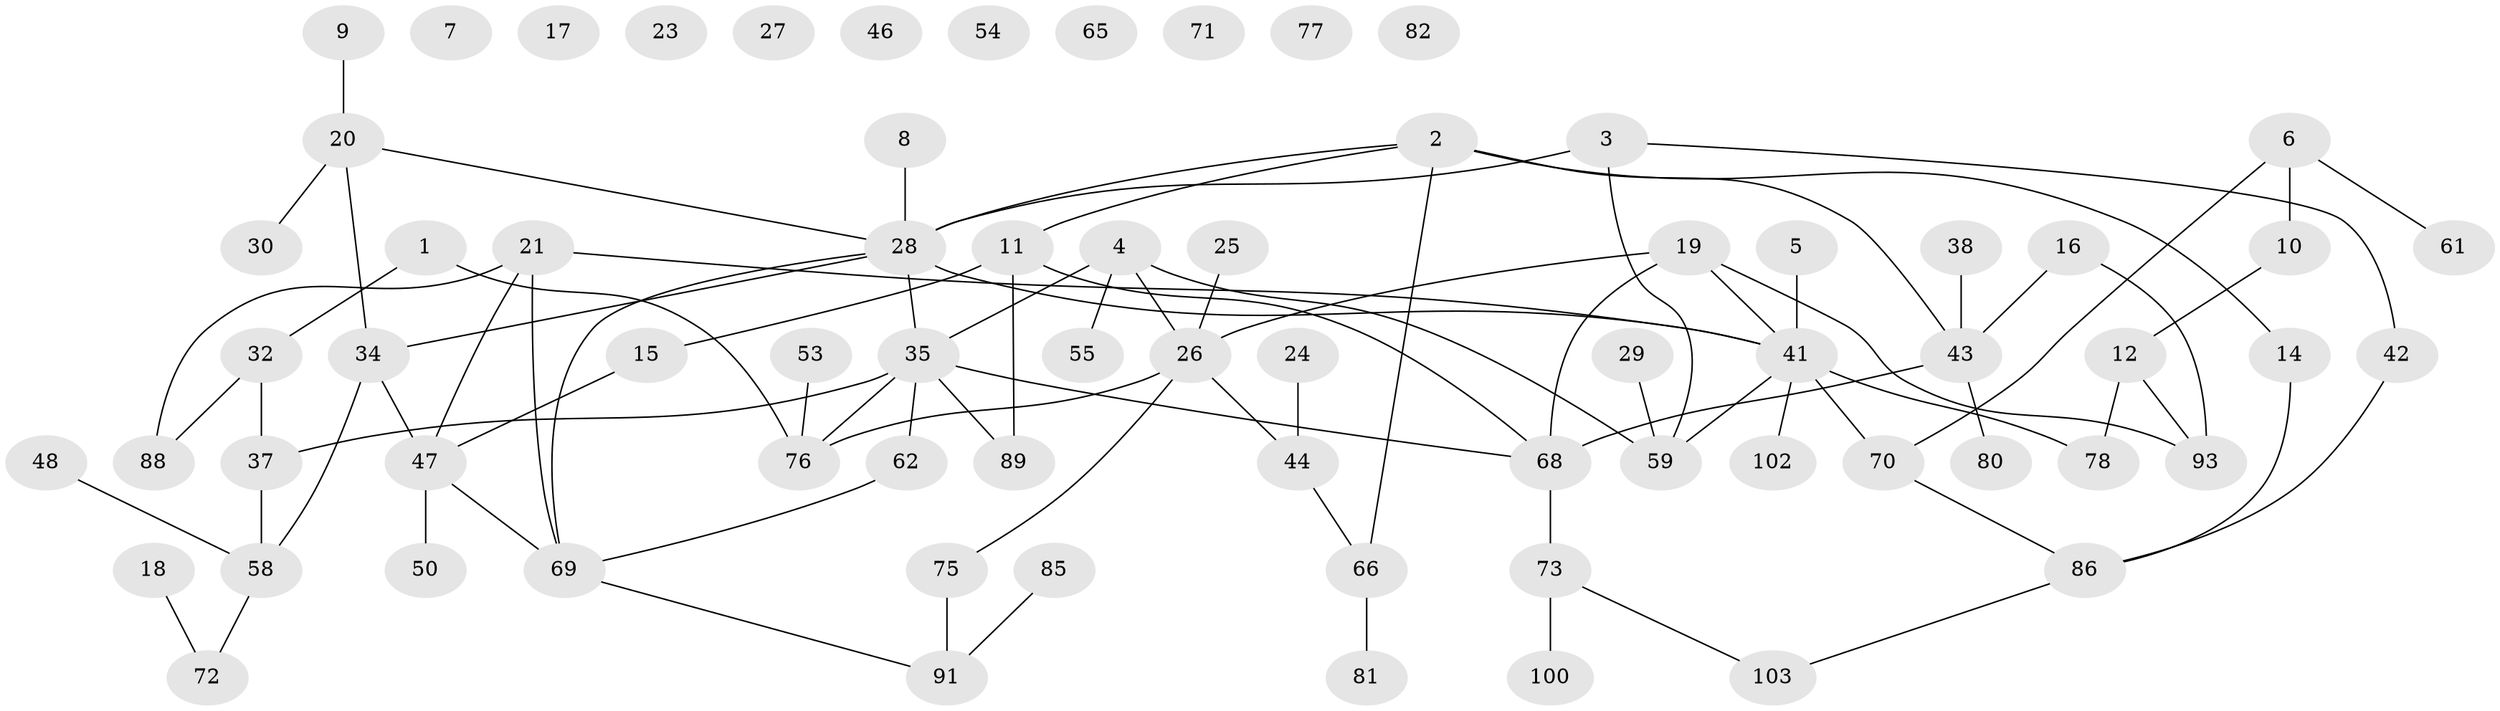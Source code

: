 // Generated by graph-tools (version 1.1) at 2025/23/03/03/25 07:23:24]
// undirected, 72 vertices, 86 edges
graph export_dot {
graph [start="1"]
  node [color=gray90,style=filled];
  1 [super="+98"];
  2 [super="+31"];
  3;
  4 [super="+96"];
  5 [super="+13"];
  6 [super="+40"];
  7;
  8;
  9;
  10;
  11 [super="+39"];
  12 [super="+63"];
  14 [super="+22"];
  15;
  16;
  17;
  18;
  19 [super="+64"];
  20 [super="+33"];
  21;
  23 [super="+87"];
  24 [super="+67"];
  25;
  26 [super="+45"];
  27;
  28 [super="+36"];
  29;
  30 [super="+51"];
  32 [super="+49"];
  34 [super="+83"];
  35 [super="+56"];
  37 [super="+52"];
  38;
  41 [super="+99"];
  42 [super="+84"];
  43 [super="+90"];
  44 [super="+60"];
  46;
  47 [super="+57"];
  48;
  50;
  53;
  54;
  55;
  58;
  59 [super="+94"];
  61;
  62;
  65;
  66 [super="+74"];
  68 [super="+79"];
  69 [super="+95"];
  70;
  71;
  72;
  73 [super="+101"];
  75;
  76;
  77;
  78;
  80;
  81;
  82;
  85;
  86;
  88;
  89 [super="+97"];
  91 [super="+92"];
  93;
  100;
  102;
  103;
  1 -- 76;
  1 -- 32;
  2 -- 11;
  2 -- 28;
  2 -- 43;
  2 -- 66;
  2 -- 14;
  3 -- 42;
  3 -- 59;
  3 -- 28;
  4 -- 59;
  4 -- 35;
  4 -- 26;
  4 -- 55;
  5 -- 41;
  6 -- 61;
  6 -- 70;
  6 -- 10;
  8 -- 28;
  9 -- 20;
  10 -- 12;
  11 -- 15;
  11 -- 68;
  11 -- 89;
  12 -- 93;
  12 -- 78;
  14 -- 86;
  15 -- 47;
  16 -- 93;
  16 -- 43;
  18 -- 72;
  19 -- 41;
  19 -- 26;
  19 -- 93;
  19 -- 68;
  20 -- 28;
  20 -- 34;
  20 -- 30;
  21 -- 47;
  21 -- 69;
  21 -- 88;
  21 -- 41;
  24 -- 44;
  25 -- 26;
  26 -- 75;
  26 -- 76;
  26 -- 44;
  28 -- 35;
  28 -- 69;
  28 -- 41;
  28 -- 34;
  29 -- 59;
  32 -- 88;
  32 -- 37;
  34 -- 47 [weight=2];
  34 -- 58;
  35 -- 37;
  35 -- 62;
  35 -- 89;
  35 -- 76;
  35 -- 68;
  37 -- 58;
  38 -- 43;
  41 -- 59;
  41 -- 70;
  41 -- 102;
  41 -- 78;
  42 -- 86;
  43 -- 68;
  43 -- 80;
  44 -- 66;
  47 -- 50;
  47 -- 69;
  48 -- 58;
  53 -- 76;
  58 -- 72;
  62 -- 69;
  66 -- 81;
  68 -- 73 [weight=2];
  69 -- 91;
  70 -- 86;
  73 -- 100;
  73 -- 103;
  75 -- 91;
  85 -- 91;
  86 -- 103;
}
